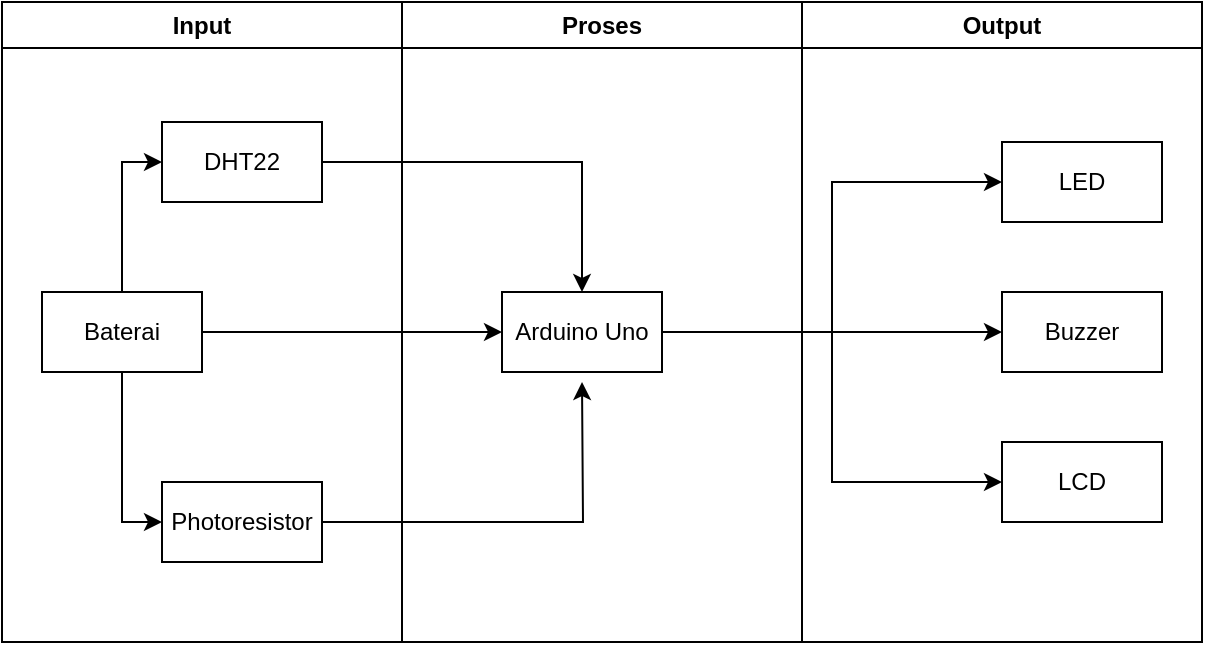 <mxfile version="24.4.4" type="github">
  <diagram name="Page-1" id="0JPM9_ZRNtr7I4mY5e-U">
    <mxGraphModel dx="1114" dy="739" grid="1" gridSize="10" guides="1" tooltips="1" connect="1" arrows="1" fold="1" page="1" pageScale="1" pageWidth="850" pageHeight="1100" math="0" shadow="0">
      <root>
        <mxCell id="0" />
        <mxCell id="1" parent="0" />
        <mxCell id="DJFrfE4QDvz_vxHsc9v6-36" value="Input" style="swimlane;whiteSpace=wrap;html=1;" vertex="1" parent="1">
          <mxGeometry x="160" y="360" width="200" height="320" as="geometry" />
        </mxCell>
        <mxCell id="DJFrfE4QDvz_vxHsc9v6-39" style="edgeStyle=orthogonalEdgeStyle;rounded=0;orthogonalLoop=1;jettySize=auto;html=1;exitX=0.5;exitY=0;exitDx=0;exitDy=0;entryX=0;entryY=0.5;entryDx=0;entryDy=0;" edge="1" parent="DJFrfE4QDvz_vxHsc9v6-36" source="DJFrfE4QDvz_vxHsc9v6-28" target="DJFrfE4QDvz_vxHsc9v6-29">
          <mxGeometry relative="1" as="geometry" />
        </mxCell>
        <mxCell id="DJFrfE4QDvz_vxHsc9v6-40" style="edgeStyle=orthogonalEdgeStyle;rounded=0;orthogonalLoop=1;jettySize=auto;html=1;exitX=0.5;exitY=1;exitDx=0;exitDy=0;entryX=0;entryY=0.5;entryDx=0;entryDy=0;" edge="1" parent="DJFrfE4QDvz_vxHsc9v6-36" source="DJFrfE4QDvz_vxHsc9v6-28" target="DJFrfE4QDvz_vxHsc9v6-31">
          <mxGeometry relative="1" as="geometry" />
        </mxCell>
        <mxCell id="DJFrfE4QDvz_vxHsc9v6-41" style="edgeStyle=orthogonalEdgeStyle;rounded=0;orthogonalLoop=1;jettySize=auto;html=1;exitX=1;exitY=0.5;exitDx=0;exitDy=0;" edge="1" parent="DJFrfE4QDvz_vxHsc9v6-36" source="DJFrfE4QDvz_vxHsc9v6-28">
          <mxGeometry relative="1" as="geometry">
            <mxPoint x="250" y="165" as="targetPoint" />
          </mxGeometry>
        </mxCell>
        <mxCell id="DJFrfE4QDvz_vxHsc9v6-28" value="Baterai" style="rounded=0;whiteSpace=wrap;html=1;" vertex="1" parent="DJFrfE4QDvz_vxHsc9v6-36">
          <mxGeometry x="20" y="145" width="80" height="40" as="geometry" />
        </mxCell>
        <mxCell id="DJFrfE4QDvz_vxHsc9v6-29" value="DHT22&lt;span style=&quot;color: rgba(0, 0, 0, 0); font-family: monospace; font-size: 0px; text-align: start; text-wrap: nowrap;&quot;&gt;%3CmxGraphModel%3E%3Croot%3E%3CmxCell%20id%3D%220%22%2F%3E%3CmxCell%20id%3D%221%22%20parent%3D%220%22%2F%3E%3CmxCell%20id%3D%222%22%20value%3D%22Baterai%22%20style%3D%22rounded%3D0%3BwhiteSpace%3Dwrap%3Bhtml%3D1%3B%22%20vertex%3D%221%22%20parent%3D%221%22%3E%3CmxGeometry%20x%3D%22130%22%20y%3D%22490%22%20width%3D%2280%22%20height%3D%2240%22%20as%3D%22geometry%22%2F%3E%3C%2FmxCell%3E%3C%2Froot%3E%3C%2FmxGraphModel%3E&lt;/span&gt;" style="rounded=0;whiteSpace=wrap;html=1;" vertex="1" parent="DJFrfE4QDvz_vxHsc9v6-36">
          <mxGeometry x="80" y="60" width="80" height="40" as="geometry" />
        </mxCell>
        <mxCell id="DJFrfE4QDvz_vxHsc9v6-43" style="edgeStyle=orthogonalEdgeStyle;rounded=0;orthogonalLoop=1;jettySize=auto;html=1;exitX=1;exitY=0.5;exitDx=0;exitDy=0;" edge="1" parent="DJFrfE4QDvz_vxHsc9v6-36" source="DJFrfE4QDvz_vxHsc9v6-31">
          <mxGeometry relative="1" as="geometry">
            <mxPoint x="290" y="190" as="targetPoint" />
          </mxGeometry>
        </mxCell>
        <mxCell id="DJFrfE4QDvz_vxHsc9v6-31" value="Photoresistor" style="rounded=0;whiteSpace=wrap;html=1;" vertex="1" parent="DJFrfE4QDvz_vxHsc9v6-36">
          <mxGeometry x="80" y="240" width="80" height="40" as="geometry" />
        </mxCell>
        <mxCell id="DJFrfE4QDvz_vxHsc9v6-37" value="Proses" style="swimlane;whiteSpace=wrap;html=1;" vertex="1" parent="1">
          <mxGeometry x="360" y="360" width="200" height="320" as="geometry" />
        </mxCell>
        <mxCell id="DJFrfE4QDvz_vxHsc9v6-32" value="Arduino Uno" style="rounded=0;whiteSpace=wrap;html=1;" vertex="1" parent="DJFrfE4QDvz_vxHsc9v6-37">
          <mxGeometry x="50" y="145" width="80" height="40" as="geometry" />
        </mxCell>
        <mxCell id="DJFrfE4QDvz_vxHsc9v6-38" value="Output" style="swimlane;whiteSpace=wrap;html=1;" vertex="1" parent="1">
          <mxGeometry x="560" y="360" width="200" height="320" as="geometry" />
        </mxCell>
        <mxCell id="DJFrfE4QDvz_vxHsc9v6-33" value="LED" style="rounded=0;whiteSpace=wrap;html=1;" vertex="1" parent="DJFrfE4QDvz_vxHsc9v6-38">
          <mxGeometry x="100" y="70" width="80" height="40" as="geometry" />
        </mxCell>
        <mxCell id="DJFrfE4QDvz_vxHsc9v6-35" value="Buzzer" style="rounded=0;whiteSpace=wrap;html=1;" vertex="1" parent="DJFrfE4QDvz_vxHsc9v6-38">
          <mxGeometry x="100" y="145" width="80" height="40" as="geometry" />
        </mxCell>
        <mxCell id="DJFrfE4QDvz_vxHsc9v6-34" value="LCD" style="rounded=0;whiteSpace=wrap;html=1;" vertex="1" parent="DJFrfE4QDvz_vxHsc9v6-38">
          <mxGeometry x="100" y="220" width="80" height="40" as="geometry" />
        </mxCell>
        <mxCell id="DJFrfE4QDvz_vxHsc9v6-42" style="edgeStyle=orthogonalEdgeStyle;rounded=0;orthogonalLoop=1;jettySize=auto;html=1;exitX=1;exitY=0.5;exitDx=0;exitDy=0;entryX=0.5;entryY=0;entryDx=0;entryDy=0;" edge="1" parent="1" source="DJFrfE4QDvz_vxHsc9v6-29" target="DJFrfE4QDvz_vxHsc9v6-32">
          <mxGeometry relative="1" as="geometry" />
        </mxCell>
        <mxCell id="DJFrfE4QDvz_vxHsc9v6-44" style="edgeStyle=orthogonalEdgeStyle;rounded=0;orthogonalLoop=1;jettySize=auto;html=1;exitX=1;exitY=0.5;exitDx=0;exitDy=0;entryX=0;entryY=0.5;entryDx=0;entryDy=0;" edge="1" parent="1" source="DJFrfE4QDvz_vxHsc9v6-32" target="DJFrfE4QDvz_vxHsc9v6-35">
          <mxGeometry relative="1" as="geometry">
            <mxPoint x="600" y="530" as="targetPoint" />
          </mxGeometry>
        </mxCell>
        <mxCell id="DJFrfE4QDvz_vxHsc9v6-46" style="edgeStyle=orthogonalEdgeStyle;rounded=0;orthogonalLoop=1;jettySize=auto;html=1;exitX=1;exitY=0.5;exitDx=0;exitDy=0;entryX=0;entryY=0.5;entryDx=0;entryDy=0;" edge="1" parent="1" source="DJFrfE4QDvz_vxHsc9v6-32" target="DJFrfE4QDvz_vxHsc9v6-33">
          <mxGeometry relative="1" as="geometry" />
        </mxCell>
        <mxCell id="DJFrfE4QDvz_vxHsc9v6-47" style="edgeStyle=orthogonalEdgeStyle;rounded=0;orthogonalLoop=1;jettySize=auto;html=1;exitX=1;exitY=0.5;exitDx=0;exitDy=0;entryX=0;entryY=0.5;entryDx=0;entryDy=0;" edge="1" parent="1" source="DJFrfE4QDvz_vxHsc9v6-32" target="DJFrfE4QDvz_vxHsc9v6-34">
          <mxGeometry relative="1" as="geometry" />
        </mxCell>
      </root>
    </mxGraphModel>
  </diagram>
</mxfile>
